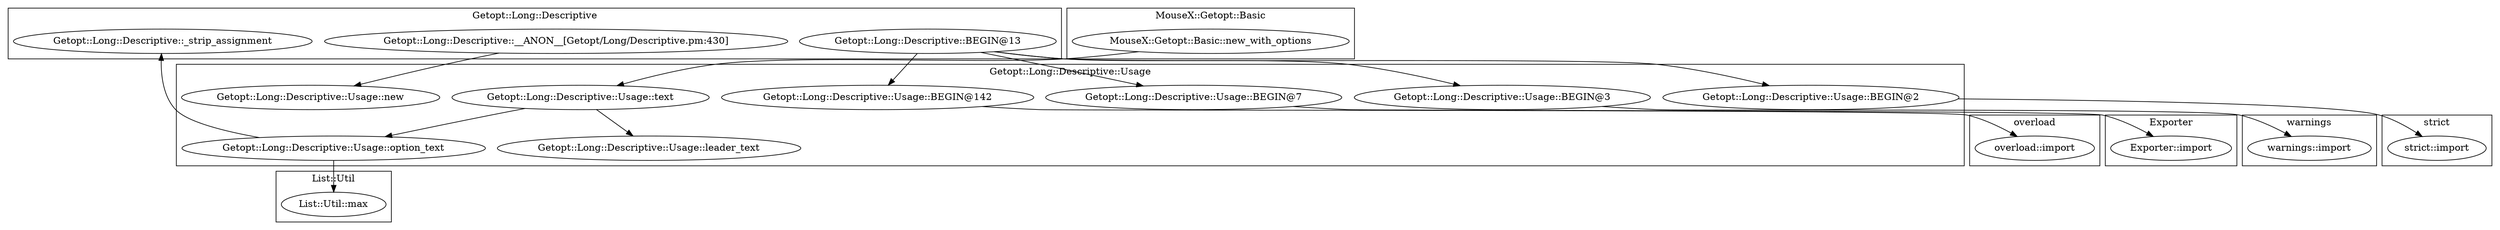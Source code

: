 digraph {
graph [overlap=false]
subgraph cluster_warnings {
	label="warnings";
	"warnings::import";
}
subgraph cluster_strict {
	label="strict";
	"strict::import";
}
subgraph cluster_Exporter {
	label="Exporter";
	"Exporter::import";
}
subgraph cluster_Getopt_Long_Descriptive_Usage {
	label="Getopt::Long::Descriptive::Usage";
	"Getopt::Long::Descriptive::Usage::BEGIN@142";
	"Getopt::Long::Descriptive::Usage::BEGIN@7";
	"Getopt::Long::Descriptive::Usage::BEGIN@3";
	"Getopt::Long::Descriptive::Usage::option_text";
	"Getopt::Long::Descriptive::Usage::leader_text";
	"Getopt::Long::Descriptive::Usage::BEGIN@2";
	"Getopt::Long::Descriptive::Usage::new";
	"Getopt::Long::Descriptive::Usage::text";
}
subgraph cluster_List_Util {
	label="List::Util";
	"List::Util::max";
}
subgraph cluster_overload {
	label="overload";
	"overload::import";
}
subgraph cluster_MouseX_Getopt_Basic {
	label="MouseX::Getopt::Basic";
	"MouseX::Getopt::Basic::new_with_options";
}
subgraph cluster_Getopt_Long_Descriptive {
	label="Getopt::Long::Descriptive";
	"Getopt::Long::Descriptive::BEGIN@13";
	"Getopt::Long::Descriptive::_strip_assignment";
	"Getopt::Long::Descriptive::__ANON__[Getopt/Long/Descriptive.pm:430]";
}
"Getopt::Long::Descriptive::Usage::BEGIN@7" -> "Exporter::import";
"Getopt::Long::Descriptive::Usage::text" -> "Getopt::Long::Descriptive::Usage::option_text";
"Getopt::Long::Descriptive::Usage::option_text" -> "Getopt::Long::Descriptive::_strip_assignment";
"Getopt::Long::Descriptive::Usage::text" -> "Getopt::Long::Descriptive::Usage::leader_text";
"Getopt::Long::Descriptive::BEGIN@13" -> "Getopt::Long::Descriptive::Usage::BEGIN@2";
"Getopt::Long::Descriptive::BEGIN@13" -> "Getopt::Long::Descriptive::Usage::BEGIN@3";
"Getopt::Long::Descriptive::BEGIN@13" -> "Getopt::Long::Descriptive::Usage::BEGIN@7";
"Getopt::Long::Descriptive::Usage::BEGIN@142" -> "overload::import";
"MouseX::Getopt::Basic::new_with_options" -> "Getopt::Long::Descriptive::Usage::text";
"Getopt::Long::Descriptive::Usage::option_text" -> "List::Util::max";
"Getopt::Long::Descriptive::BEGIN@13" -> "Getopt::Long::Descriptive::Usage::BEGIN@142";
"Getopt::Long::Descriptive::Usage::BEGIN@3" -> "warnings::import";
"Getopt::Long::Descriptive::__ANON__[Getopt/Long/Descriptive.pm:430]" -> "Getopt::Long::Descriptive::Usage::new";
"Getopt::Long::Descriptive::Usage::BEGIN@2" -> "strict::import";
}
